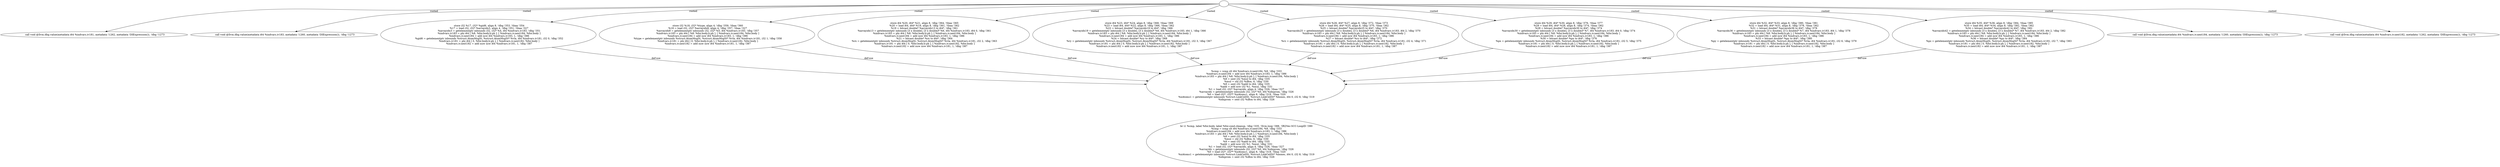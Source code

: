 digraph G {
1 [label="  call void @llvm.dbg.value(metadata i64 %indvars.iv181, metadata !1262, metadata !DIExpression()), !dbg !1273"];
2 [label="  call void @llvm.dbg.value(metadata i64 %indvars.iv183, metadata !1260, metadata !DIExpression()), !dbg !1273"];
3 [label="  store i32 %17, i32* %gid6, align 8, !dbg !353, !tbaa !354
  %17 = load i32, i32* %arrayidx3, align 4, !dbg !351, !tbaa !327
  %arrayidx3 = getelementptr inbounds i32, i32* %4, i64 %indvars.iv183, !dbg !351
  %indvars.iv183 = phi i64 [ %8, %for.body.lr.ph ], [ %indvars.iv.next184, %for.body ]
  %indvars.iv.next184 = add nsw i64 %indvars.iv183, 1, !dbg !386
  %gid6 = getelementptr inbounds %struct.AtomMsgSt, %struct.AtomMsgSt* %vla, i64 %indvars.iv181, i32 0, !dbg !352
  %indvars.iv181 = phi i64 [ 0, %for.body.lr.ph ], [ %indvars.iv.next182, %for.body ]
  %indvars.iv.next182 = add nuw nsw i64 %indvars.iv181, 1, !dbg !387"];
4 [label="  store i32 %18, i32* %type, align 4, !dbg !359, !tbaa !360
  %18 = load i32, i32* %arrayidx8, align 4, !dbg !357, !tbaa !327
  %arrayidx8 = getelementptr inbounds i32, i32* %5, i64 %indvars.iv183, !dbg !357
  %indvars.iv183 = phi i64 [ %8, %for.body.lr.ph ], [ %indvars.iv.next184, %for.body ]
  %indvars.iv.next184 = add nsw i64 %indvars.iv183, 1, !dbg !386
  %type = getelementptr inbounds %struct.AtomMsgSt, %struct.AtomMsgSt* %vla, i64 %indvars.iv181, i32 1, !dbg !358
  %indvars.iv181 = phi i64 [ 0, %for.body.lr.ph ], [ %indvars.iv.next182, %for.body ]
  %indvars.iv.next182 = add nuw nsw i64 %indvars.iv181, 1, !dbg !387"];
5 [label="  store i64 %20, i64* %21, align 8, !dbg !364, !tbaa !365
  %20 = load i64, i64* %19, align 8, !dbg !361, !tbaa !362
  %19 = bitcast double* %arrayidx13 to i64*, !dbg !361
  %arrayidx13 = getelementptr inbounds [3 x double], [3 x double]* %6, i64 %indvars.iv183, i64 0, !dbg !361
  %indvars.iv183 = phi i64 [ %8, %for.body.lr.ph ], [ %indvars.iv.next184, %for.body ]
  %indvars.iv.next184 = add nsw i64 %indvars.iv183, 1, !dbg !386
  %21 = bitcast double* %rx to i64*, !dbg !364
  %rx = getelementptr inbounds %struct.AtomMsgSt, %struct.AtomMsgSt* %vla, i64 %indvars.iv181, i32 2, !dbg !363
  %indvars.iv181 = phi i64 [ 0, %for.body.lr.ph ], [ %indvars.iv.next182, %for.body ]
  %indvars.iv.next182 = add nuw nsw i64 %indvars.iv181, 1, !dbg !387"];
6 [label="  store i64 %23, i64* %24, align 8, !dbg !368, !tbaa !369
  %23 = load i64, i64* %22, align 8, !dbg !366, !tbaa !362
  %22 = bitcast double* %arrayidx19 to i64*, !dbg !366
  %arrayidx19 = getelementptr inbounds [3 x double], [3 x double]* %6, i64 %indvars.iv183, i64 1, !dbg !366
  %indvars.iv183 = phi i64 [ %8, %for.body.lr.ph ], [ %indvars.iv.next184, %for.body ]
  %indvars.iv.next184 = add nsw i64 %indvars.iv183, 1, !dbg !386
  %24 = bitcast double* %ry to i64*, !dbg !368
  %ry = getelementptr inbounds %struct.AtomMsgSt, %struct.AtomMsgSt* %vla, i64 %indvars.iv181, i32 3, !dbg !367
  %indvars.iv181 = phi i64 [ 0, %for.body.lr.ph ], [ %indvars.iv.next182, %for.body ]
  %indvars.iv.next182 = add nuw nsw i64 %indvars.iv181, 1, !dbg !387"];
7 [label="  store i64 %26, i64* %27, align 8, !dbg !372, !tbaa !373
  %26 = load i64, i64* %25, align 8, !dbg !370, !tbaa !362
  %25 = bitcast double* %arrayidx25 to i64*, !dbg !370
  %arrayidx25 = getelementptr inbounds [3 x double], [3 x double]* %6, i64 %indvars.iv183, i64 2, !dbg !370
  %indvars.iv183 = phi i64 [ %8, %for.body.lr.ph ], [ %indvars.iv.next184, %for.body ]
  %indvars.iv.next184 = add nsw i64 %indvars.iv183, 1, !dbg !386
  %27 = bitcast double* %rz to i64*, !dbg !372
  %rz = getelementptr inbounds %struct.AtomMsgSt, %struct.AtomMsgSt* %vla, i64 %indvars.iv181, i32 4, !dbg !371
  %indvars.iv181 = phi i64 [ 0, %for.body.lr.ph ], [ %indvars.iv.next182, %for.body ]
  %indvars.iv.next182 = add nuw nsw i64 %indvars.iv181, 1, !dbg !387"];
8 [label="  store i64 %29, i64* %30, align 8, !dbg !376, !tbaa !377
  %29 = load i64, i64* %28, align 8, !dbg !374, !tbaa !362
  %28 = bitcast double* %arrayidx30 to i64*, !dbg !374
  %arrayidx30 = getelementptr inbounds [3 x double], [3 x double]* %7, i64 %indvars.iv183, i64 0, !dbg !374
  %indvars.iv183 = phi i64 [ %8, %for.body.lr.ph ], [ %indvars.iv.next184, %for.body ]
  %indvars.iv.next184 = add nsw i64 %indvars.iv183, 1, !dbg !386
  %30 = bitcast double* %px to i64*, !dbg !376
  %px = getelementptr inbounds %struct.AtomMsgSt, %struct.AtomMsgSt* %vla, i64 %indvars.iv181, i32 5, !dbg !375
  %indvars.iv181 = phi i64 [ 0, %for.body.lr.ph ], [ %indvars.iv.next182, %for.body ]
  %indvars.iv.next182 = add nuw nsw i64 %indvars.iv181, 1, !dbg !387"];
9 [label="  store i64 %32, i64* %33, align 8, !dbg !380, !tbaa !381
  %32 = load i64, i64* %31, align 8, !dbg !378, !tbaa !362
  %31 = bitcast double* %arrayidx36 to i64*, !dbg !378
  %arrayidx36 = getelementptr inbounds [3 x double], [3 x double]* %7, i64 %indvars.iv183, i64 1, !dbg !378
  %indvars.iv183 = phi i64 [ %8, %for.body.lr.ph ], [ %indvars.iv.next184, %for.body ]
  %indvars.iv.next184 = add nsw i64 %indvars.iv183, 1, !dbg !386
  %33 = bitcast double* %py to i64*, !dbg !380
  %py = getelementptr inbounds %struct.AtomMsgSt, %struct.AtomMsgSt* %vla, i64 %indvars.iv181, i32 6, !dbg !379
  %indvars.iv181 = phi i64 [ 0, %for.body.lr.ph ], [ %indvars.iv.next182, %for.body ]
  %indvars.iv.next182 = add nuw nsw i64 %indvars.iv181, 1, !dbg !387"];
10 [label="  store i64 %35, i64* %36, align 8, !dbg !384, !tbaa !385
  %35 = load i64, i64* %34, align 8, !dbg !382, !tbaa !362
  %34 = bitcast double* %arrayidx42 to i64*, !dbg !382
  %arrayidx42 = getelementptr inbounds [3 x double], [3 x double]* %7, i64 %indvars.iv183, i64 2, !dbg !382
  %indvars.iv183 = phi i64 [ %8, %for.body.lr.ph ], [ %indvars.iv.next184, %for.body ]
  %indvars.iv.next184 = add nsw i64 %indvars.iv183, 1, !dbg !386
  %36 = bitcast double* %pz to i64*, !dbg !384
  %pz = getelementptr inbounds %struct.AtomMsgSt, %struct.AtomMsgSt* %vla, i64 %indvars.iv181, i32 7, !dbg !383
  %indvars.iv181 = phi i64 [ 0, %for.body.lr.ph ], [ %indvars.iv.next182, %for.body ]
  %indvars.iv.next182 = add nuw nsw i64 %indvars.iv181, 1, !dbg !387"];
11 [label="  call void @llvm.dbg.value(metadata i64 %indvars.iv.next184, metadata !1260, metadata !DIExpression()), !dbg !1273"];
12 [label="  call void @llvm.dbg.value(metadata i64 %indvars.iv.next182, metadata !1262, metadata !DIExpression()), !dbg !1273"];
13 [label="  %cmp = icmp slt i64 %indvars.iv.next184, %9, !dbg !333
  %indvars.iv.next184 = add nsw i64 %indvars.iv183, 1, !dbg !386
  %indvars.iv183 = phi i64 [ %8, %for.body.lr.ph ], [ %indvars.iv.next184, %for.body ]
  %8 = sext i32 %mul to i64, !dbg !335
  %mul = shl i32 %iBox, 6, !dbg !330
  %9 = sext i32 %add to i64, !dbg !335
  %add = add nsw i32 %1, %mul, !dbg !331
  %1 = load i32, i32* %arrayidx, align 4, !dbg !326, !tbaa !327
  %arrayidx = getelementptr inbounds i32, i32* %0, i64 %idxprom, !dbg !326
  %0 = load i32*, i32** %nAtoms1, align 8, !dbg !319, !tbaa !320
  %nAtoms1 = getelementptr inbounds %struct.LinkCellSt, %struct.LinkCellSt* %boxes, i64 0, i32 8, !dbg !319
  %idxprom = sext i32 %iBox to i64, !dbg !326"];
14 [label="  br i1 %cmp, label %for.body, label %for.cond.cleanup, !dbg !335, !llvm.loop !388, !IR2Vec-SCC-LoopID !390
  %cmp = icmp slt i64 %indvars.iv.next184, %9, !dbg !333
  %indvars.iv.next184 = add nsw i64 %indvars.iv183, 1, !dbg !386
  %indvars.iv183 = phi i64 [ %8, %for.body.lr.ph ], [ %indvars.iv.next184, %for.body ]
  %8 = sext i32 %mul to i64, !dbg !335
  %mul = shl i32 %iBox, 6, !dbg !330
  %9 = sext i32 %add to i64, !dbg !335
  %add = add nsw i32 %1, %mul, !dbg !331
  %1 = load i32, i32* %arrayidx, align 4, !dbg !326, !tbaa !327
  %arrayidx = getelementptr inbounds i32, i32* %0, i64 %idxprom, !dbg !326
  %0 = load i32*, i32** %nAtoms1, align 8, !dbg !319, !tbaa !320
  %nAtoms1 = getelementptr inbounds %struct.LinkCellSt, %struct.LinkCellSt* %boxes, i64 0, i32 8, !dbg !319
  %idxprom = sext i32 %iBox to i64, !dbg !326"];
15 [label=""];
3 -> 13[label="  def-use"];
4 -> 13[label="  def-use"];
5 -> 13[label="  def-use"];
6 -> 13[label="  def-use"];
7 -> 13[label="  def-use"];
8 -> 13[label="  def-use"];
9 -> 13[label="  def-use"];
10 -> 13[label="  def-use"];
13 -> 14[label="  def-use"];
15 -> 1[label="  rooted"];
15 -> 2[label="  rooted"];
15 -> 3[label="  rooted"];
15 -> 4[label="  rooted"];
15 -> 5[label="  rooted"];
15 -> 6[label="  rooted"];
15 -> 7[label="  rooted"];
15 -> 8[label="  rooted"];
15 -> 9[label="  rooted"];
15 -> 10[label="  rooted"];
15 -> 11[label="  rooted"];
15 -> 12[label="  rooted"];
}